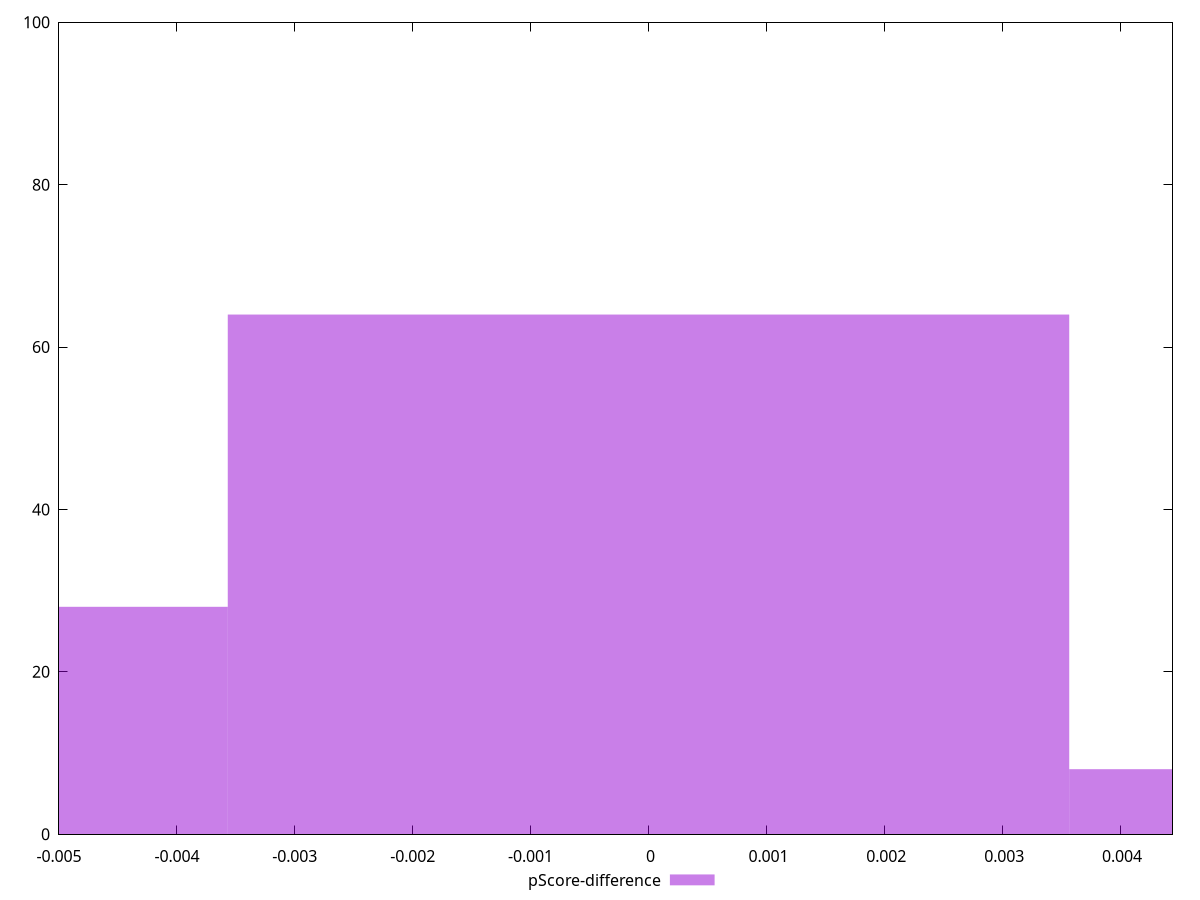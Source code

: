 reset

$pScoreDifference <<EOF
0 64
0.0071370189279316544 8
-0.0071370189279316544 28
EOF

set key outside below
set boxwidth 0.0071370189279316544
set xrange [-0.0050000000000000044:0.004444444444444473]
set yrange [0:100]
set trange [0:100]
set style fill transparent solid 0.5 noborder
set terminal svg size 640, 490 enhanced background rgb 'white'
set output "report_00019_2021-02-10T18-14-37.922Z//render-blocking-resources/samples/pages+cached+noadtech+nomedia/pScore-difference/histogram.svg"

plot $pScoreDifference title "pScore-difference" with boxes

reset
